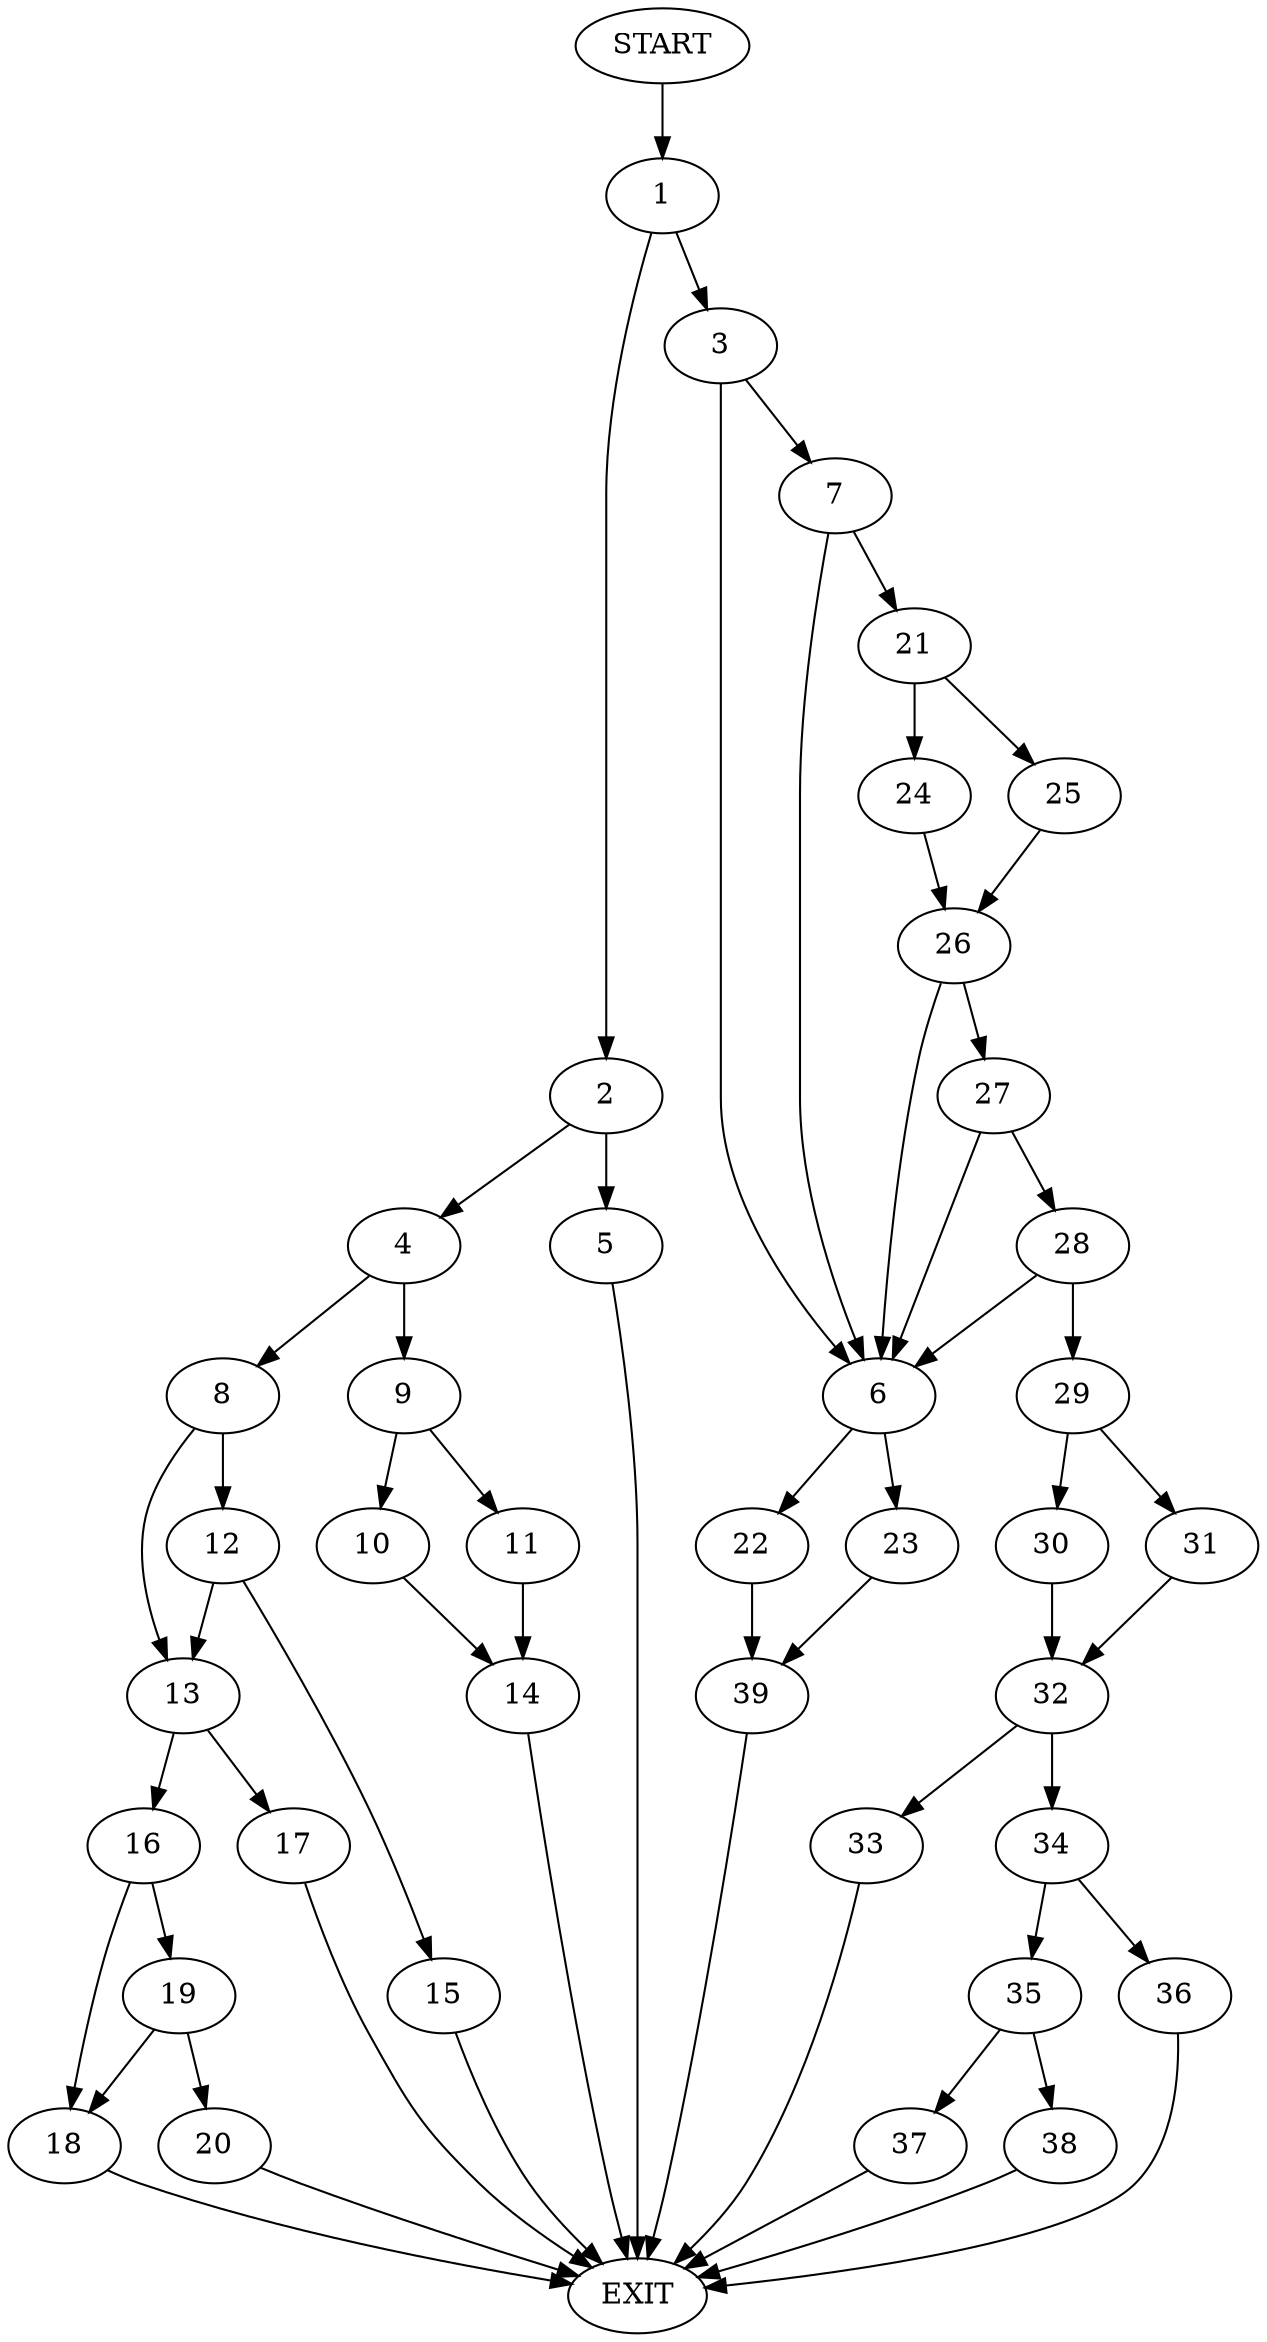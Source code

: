 digraph {
0 [label="START"]
40 [label="EXIT"]
0 -> 1
1 -> 2
1 -> 3
2 -> 4
2 -> 5
3 -> 6
3 -> 7
4 -> 8
4 -> 9
5 -> 40
9 -> 10
9 -> 11
8 -> 12
8 -> 13
11 -> 14
10 -> 14
14 -> 40
12 -> 15
12 -> 13
13 -> 16
13 -> 17
15 -> 40
16 -> 18
16 -> 19
17 -> 40
18 -> 40
19 -> 20
19 -> 18
20 -> 40
7 -> 6
7 -> 21
6 -> 22
6 -> 23
21 -> 24
21 -> 25
24 -> 26
25 -> 26
26 -> 6
26 -> 27
27 -> 6
27 -> 28
28 -> 29
28 -> 6
29 -> 30
29 -> 31
31 -> 32
30 -> 32
32 -> 33
32 -> 34
34 -> 35
34 -> 36
33 -> 40
36 -> 40
35 -> 37
35 -> 38
38 -> 40
37 -> 40
22 -> 39
23 -> 39
39 -> 40
}
